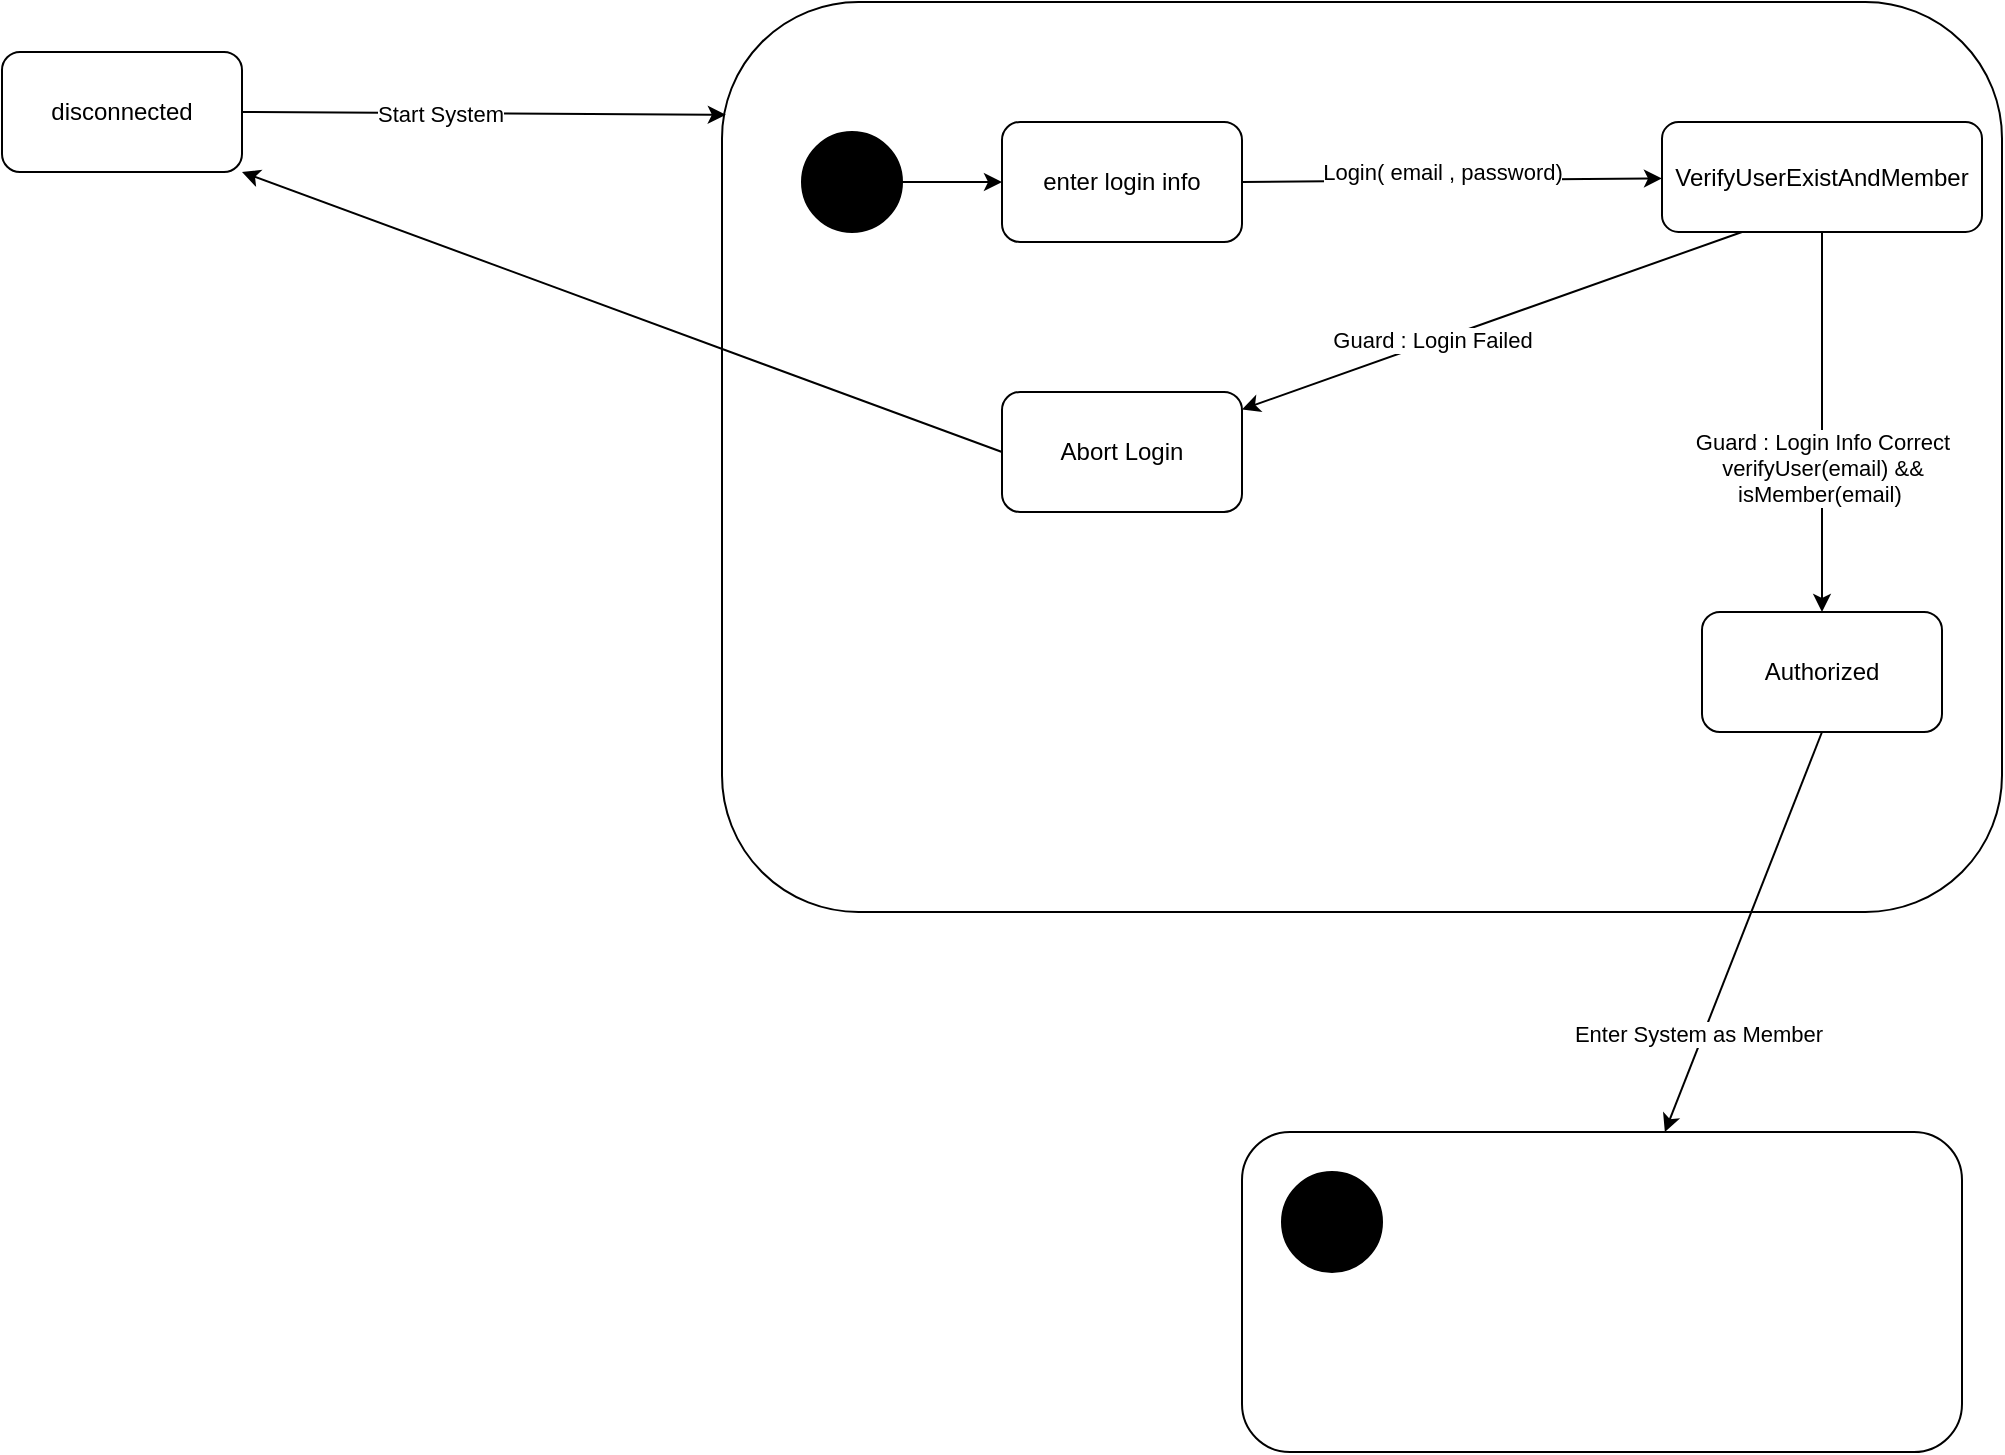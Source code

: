 <mxfile version="14.5.1" type="device"><diagram id="K2-o0v0--DU9vLv8uXlA" name="Page-1"><mxGraphModel dx="1577" dy="856" grid="1" gridSize="10" guides="1" tooltips="1" connect="1" arrows="1" fold="1" page="1" pageScale="1" pageWidth="850" pageHeight="1100" math="0" shadow="0"><root><mxCell id="0"/><mxCell id="1" parent="0"/><mxCell id="yVL59jjVTTD6yHpJQ4iv-3" value="" style="rounded=1;whiteSpace=wrap;html=1;" vertex="1" parent="1"><mxGeometry x="-210" y="295" width="640" height="455" as="geometry"/></mxCell><mxCell id="yVL59jjVTTD6yHpJQ4iv-2" value="" style="endArrow=classic;html=1;exitX=1;exitY=0.5;exitDx=0;exitDy=0;entryX=0.003;entryY=0.124;entryDx=0;entryDy=0;entryPerimeter=0;" edge="1" parent="1" source="yVL59jjVTTD6yHpJQ4iv-6" target="yVL59jjVTTD6yHpJQ4iv-3"><mxGeometry width="50" height="50" relative="1" as="geometry"><mxPoint x="-440" y="355" as="sourcePoint"/><mxPoint x="-200" y="325" as="targetPoint"/></mxGeometry></mxCell><mxCell id="yVL59jjVTTD6yHpJQ4iv-4" value="Start System" style="edgeLabel;html=1;align=center;verticalAlign=middle;resizable=0;points=[];" vertex="1" connectable="0" parent="yVL59jjVTTD6yHpJQ4iv-2"><mxGeometry x="-0.184" relative="1" as="geometry"><mxPoint as="offset"/></mxGeometry></mxCell><mxCell id="yVL59jjVTTD6yHpJQ4iv-5" value="" style="shape=mxgraph.bpmn.shape;html=1;verticalLabelPosition=bottom;labelBackgroundColor=#ffffff;verticalAlign=top;align=center;perimeter=ellipsePerimeter;outlineConnect=0;outline=standard;symbol=general;fillColor=#000000;" vertex="1" parent="1"><mxGeometry x="-170" y="360" width="50" height="50" as="geometry"/></mxCell><mxCell id="yVL59jjVTTD6yHpJQ4iv-6" value="disconnected" style="rounded=1;whiteSpace=wrap;html=1;" vertex="1" parent="1"><mxGeometry x="-570" y="320" width="120" height="60" as="geometry"/></mxCell><mxCell id="yVL59jjVTTD6yHpJQ4iv-7" value="" style="endArrow=classic;html=1;exitX=1;exitY=0.5;exitDx=0;exitDy=0;" edge="1" parent="1" source="yVL59jjVTTD6yHpJQ4iv-5" target="yVL59jjVTTD6yHpJQ4iv-8"><mxGeometry width="50" height="50" relative="1" as="geometry"><mxPoint x="-130" y="520" as="sourcePoint"/><mxPoint x="-80" y="470" as="targetPoint"/></mxGeometry></mxCell><mxCell id="yVL59jjVTTD6yHpJQ4iv-8" value="enter login info" style="rounded=1;whiteSpace=wrap;html=1;" vertex="1" parent="1"><mxGeometry x="-70" y="355" width="120" height="60" as="geometry"/></mxCell><mxCell id="yVL59jjVTTD6yHpJQ4iv-9" value="" style="endArrow=classic;html=1;exitX=1;exitY=0.5;exitDx=0;exitDy=0;" edge="1" parent="1" source="yVL59jjVTTD6yHpJQ4iv-8" target="yVL59jjVTTD6yHpJQ4iv-10"><mxGeometry width="50" height="50" relative="1" as="geometry"><mxPoint x="80" y="520" as="sourcePoint"/><mxPoint x="130" y="470" as="targetPoint"/></mxGeometry></mxCell><mxCell id="yVL59jjVTTD6yHpJQ4iv-11" value="Login( email , password)" style="edgeLabel;html=1;align=center;verticalAlign=middle;resizable=0;points=[];" vertex="1" connectable="0" parent="yVL59jjVTTD6yHpJQ4iv-9"><mxGeometry x="-0.237" relative="1" as="geometry"><mxPoint x="20" y="-4.31" as="offset"/></mxGeometry></mxCell><mxCell id="yVL59jjVTTD6yHpJQ4iv-10" value="VerifyUserExistAndMember" style="rounded=1;whiteSpace=wrap;html=1;" vertex="1" parent="1"><mxGeometry x="260" y="355" width="160" height="55" as="geometry"/></mxCell><mxCell id="yVL59jjVTTD6yHpJQ4iv-12" value="" style="endArrow=classic;html=1;exitX=0.25;exitY=1;exitDx=0;exitDy=0;" edge="1" parent="1" source="yVL59jjVTTD6yHpJQ4iv-10" target="yVL59jjVTTD6yHpJQ4iv-13"><mxGeometry width="50" height="50" relative="1" as="geometry"><mxPoint x="210" y="510" as="sourcePoint"/><mxPoint x="260" y="460" as="targetPoint"/></mxGeometry></mxCell><mxCell id="yVL59jjVTTD6yHpJQ4iv-14" value="Guard : Login Failed" style="edgeLabel;html=1;align=center;verticalAlign=middle;resizable=0;points=[];" vertex="1" connectable="0" parent="yVL59jjVTTD6yHpJQ4iv-12"><mxGeometry x="0.245" relative="1" as="geometry"><mxPoint y="-1" as="offset"/></mxGeometry></mxCell><mxCell id="yVL59jjVTTD6yHpJQ4iv-13" value="Abort Login" style="rounded=1;whiteSpace=wrap;html=1;" vertex="1" parent="1"><mxGeometry x="-70" y="490" width="120" height="60" as="geometry"/></mxCell><mxCell id="yVL59jjVTTD6yHpJQ4iv-15" value="" style="endArrow=classic;html=1;" edge="1" parent="1" target="yVL59jjVTTD6yHpJQ4iv-17" source="yVL59jjVTTD6yHpJQ4iv-10"><mxGeometry width="50" height="50" relative="1" as="geometry"><mxPoint x="350" y="390" as="sourcePoint"/><mxPoint x="680" y="502.5" as="targetPoint"/></mxGeometry></mxCell><mxCell id="yVL59jjVTTD6yHpJQ4iv-16" value="Guard : Login Info Correct&lt;br&gt;verifyUser(email) &amp;amp;&amp;amp;&lt;br&gt;isMember(email)&amp;nbsp;" style="edgeLabel;html=1;align=center;verticalAlign=middle;resizable=0;points=[];" vertex="1" connectable="0" parent="yVL59jjVTTD6yHpJQ4iv-15"><mxGeometry x="0.245" relative="1" as="geometry"><mxPoint y="-1" as="offset"/></mxGeometry></mxCell><mxCell id="yVL59jjVTTD6yHpJQ4iv-17" value="Authorized" style="rounded=1;whiteSpace=wrap;html=1;" vertex="1" parent="1"><mxGeometry x="280" y="600" width="120" height="60" as="geometry"/></mxCell><mxCell id="yVL59jjVTTD6yHpJQ4iv-18" value="" style="endArrow=classic;html=1;exitX=0.5;exitY=1;exitDx=0;exitDy=0;" edge="1" parent="1" source="yVL59jjVTTD6yHpJQ4iv-17" target="yVL59jjVTTD6yHpJQ4iv-19"><mxGeometry width="50" height="50" relative="1" as="geometry"><mxPoint x="190" y="520" as="sourcePoint"/><mxPoint x="340" y="850" as="targetPoint"/></mxGeometry></mxCell><mxCell id="yVL59jjVTTD6yHpJQ4iv-21" value="Enter System as Member" style="edgeLabel;html=1;align=center;verticalAlign=middle;resizable=0;points=[];" vertex="1" connectable="0" parent="yVL59jjVTTD6yHpJQ4iv-18"><mxGeometry x="0.516" y="-3" relative="1" as="geometry"><mxPoint as="offset"/></mxGeometry></mxCell><mxCell id="yVL59jjVTTD6yHpJQ4iv-19" value="" style="rounded=1;whiteSpace=wrap;html=1;" vertex="1" parent="1"><mxGeometry x="50" y="860" width="360" height="160" as="geometry"/></mxCell><mxCell id="yVL59jjVTTD6yHpJQ4iv-20" value="" style="shape=mxgraph.bpmn.shape;html=1;verticalLabelPosition=bottom;labelBackgroundColor=#ffffff;verticalAlign=top;align=center;perimeter=ellipsePerimeter;outlineConnect=0;outline=standard;symbol=general;fillColor=#000000;" vertex="1" parent="1"><mxGeometry x="70" y="880" width="50" height="50" as="geometry"/></mxCell><mxCell id="yVL59jjVTTD6yHpJQ4iv-22" value="" style="endArrow=classic;html=1;exitX=0;exitY=0.5;exitDx=0;exitDy=0;entryX=1;entryY=1;entryDx=0;entryDy=0;" edge="1" parent="1" source="yVL59jjVTTD6yHpJQ4iv-13" target="yVL59jjVTTD6yHpJQ4iv-6"><mxGeometry width="50" height="50" relative="1" as="geometry"><mxPoint x="-20" y="570" as="sourcePoint"/><mxPoint x="30" y="520" as="targetPoint"/></mxGeometry></mxCell></root></mxGraphModel></diagram></mxfile>
